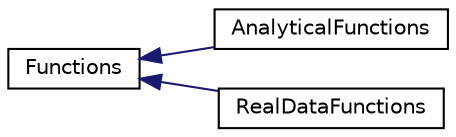 digraph "Graphical Class Hierarchy"
{
  edge [fontname="Helvetica",fontsize="10",labelfontname="Helvetica",labelfontsize="10"];
  node [fontname="Helvetica",fontsize="10",shape=record];
  rankdir="LR";
  Node1 [label="Functions",height=0.2,width=0.4,color="black", fillcolor="white", style="filled",URL="$class_functions.html"];
  Node1 -> Node2 [dir="back",color="midnightblue",fontsize="10",style="solid",fontname="Helvetica"];
  Node2 [label="AnalyticalFunctions",height=0.2,width=0.4,color="black", fillcolor="white", style="filled",URL="$class_analytical_functions.html"];
  Node1 -> Node3 [dir="back",color="midnightblue",fontsize="10",style="solid",fontname="Helvetica"];
  Node3 [label="RealDataFunctions",height=0.2,width=0.4,color="black", fillcolor="white", style="filled",URL="$class_real_data_functions.html"];
}
